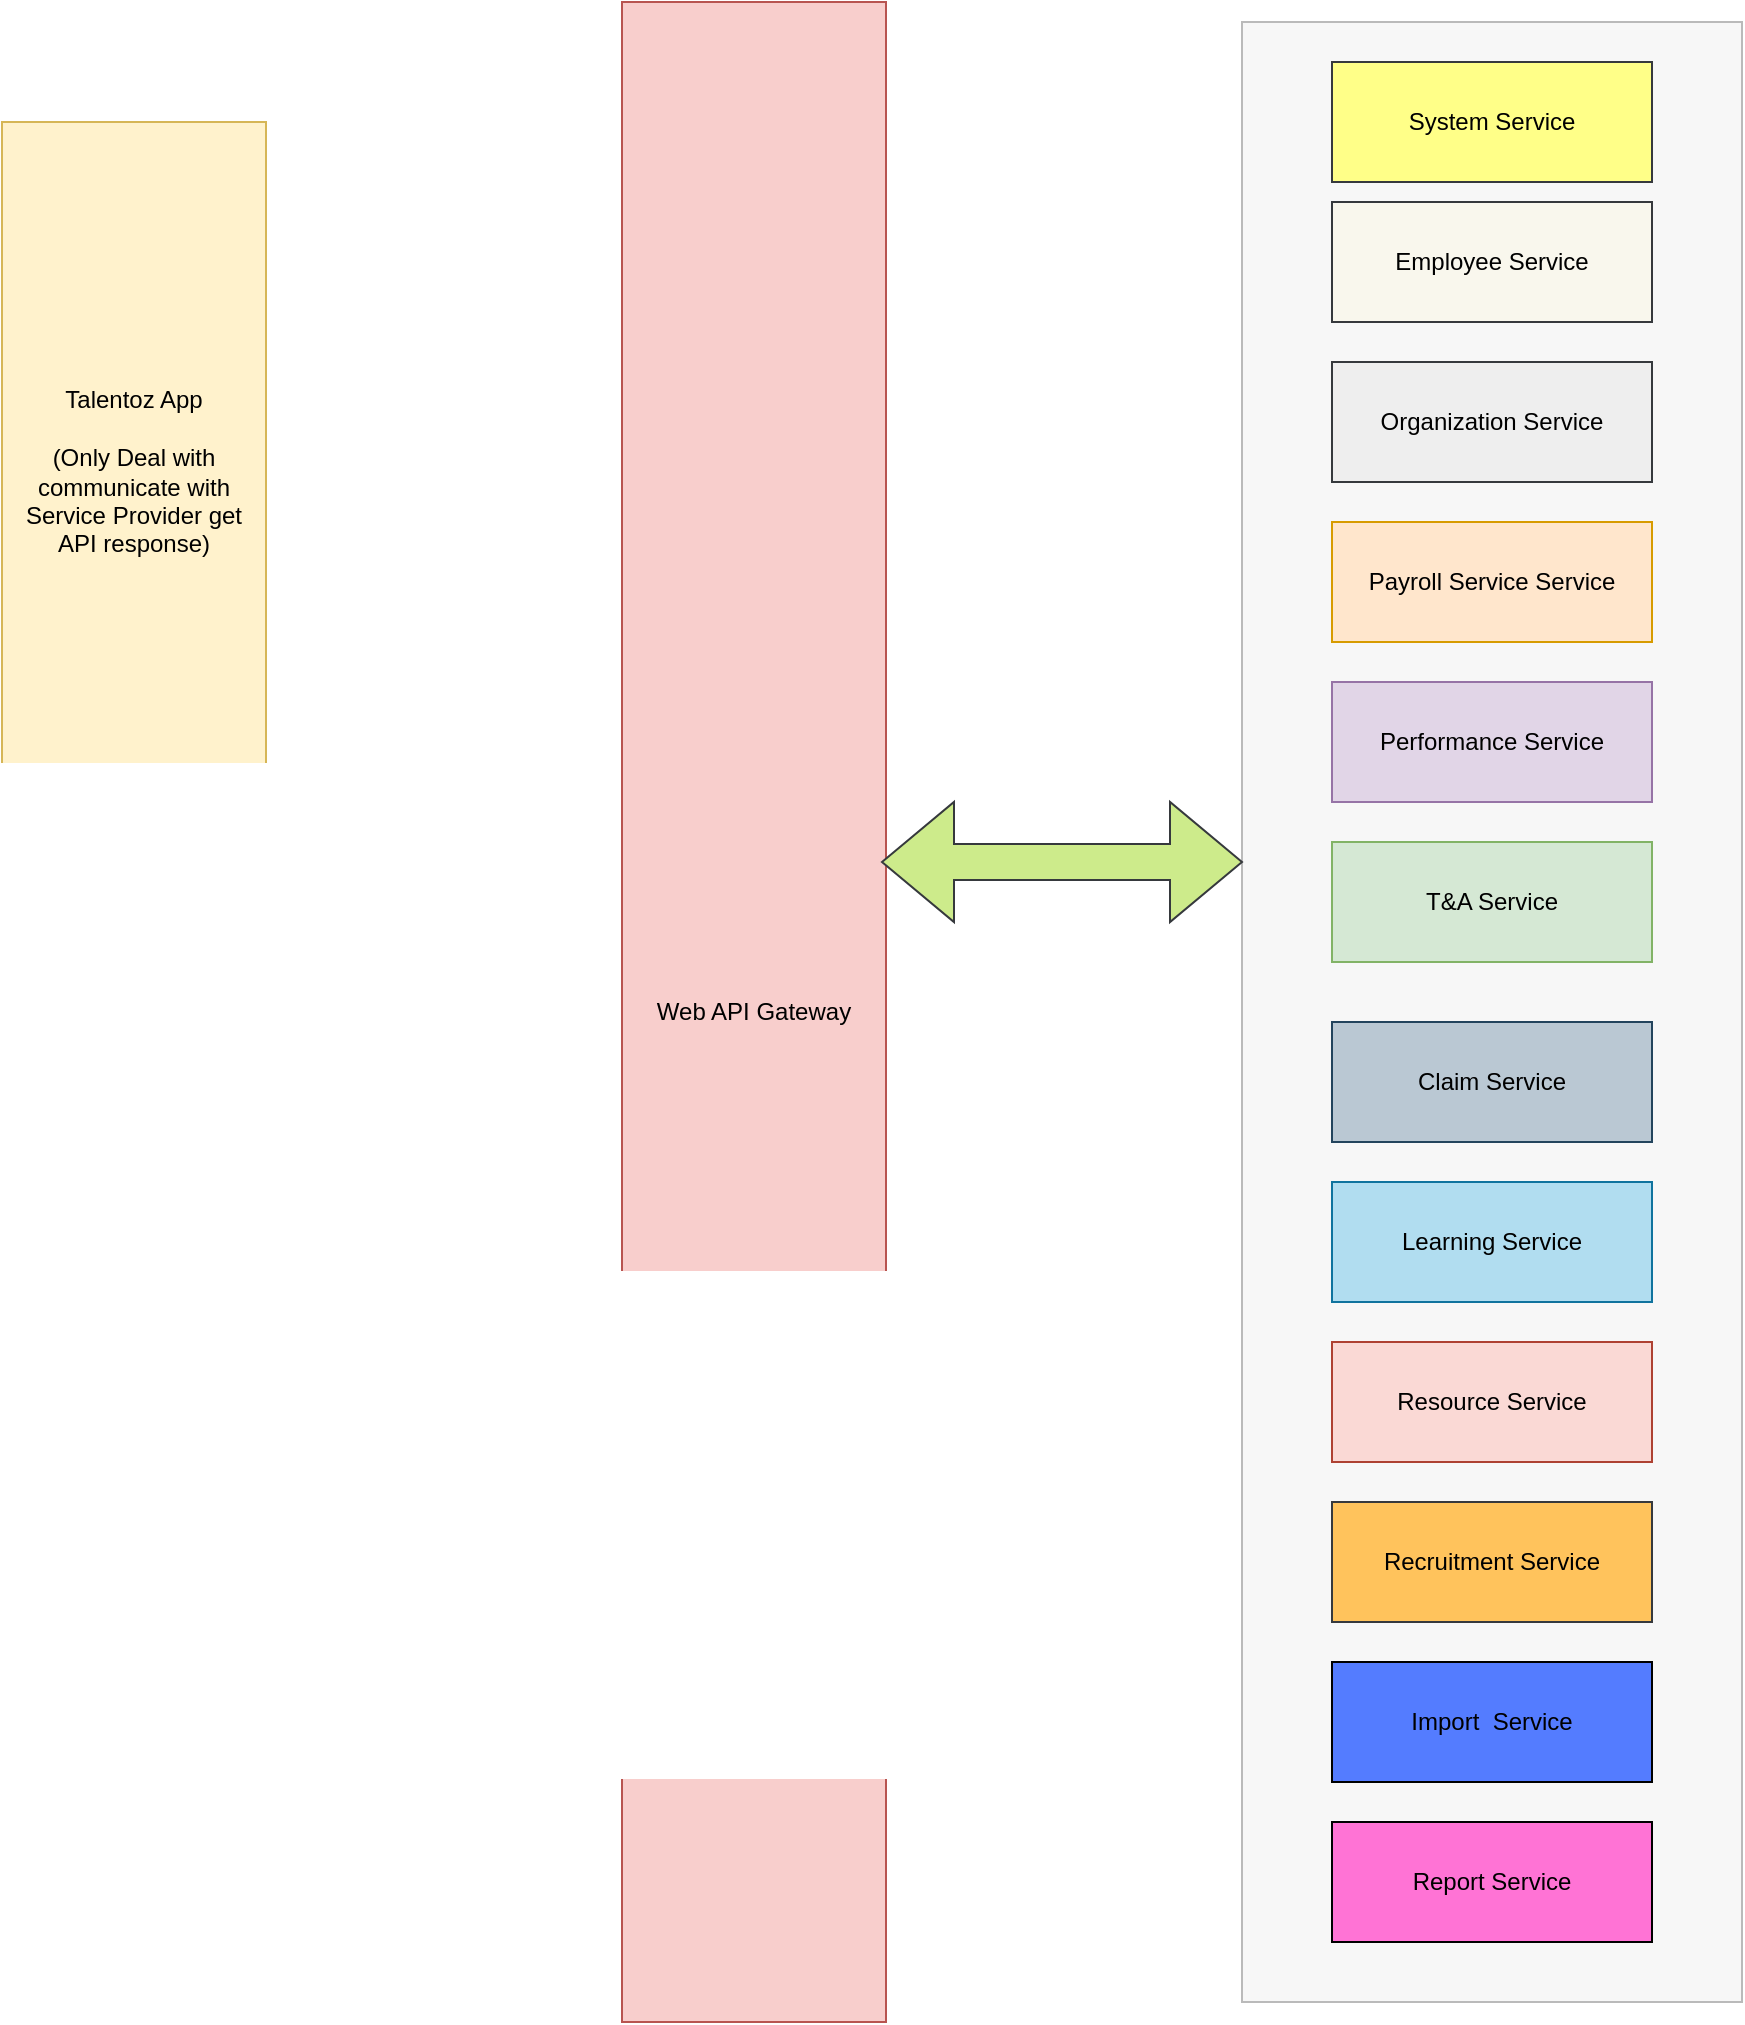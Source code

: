 <mxfile version="20.0.4" type="github">
  <diagram id="NsxCB-QqvoKfSkn2WVq3" name="Page-1">
    <mxGraphModel dx="1240" dy="691" grid="1" gridSize="10" guides="1" tooltips="1" connect="1" arrows="1" fold="1" page="1" pageScale="1" pageWidth="827" pageHeight="1169" math="0" shadow="0">
      <root>
        <mxCell id="0" />
        <mxCell id="1" parent="0" />
        <mxCell id="25oaMbJbK_RTb96W0AZA-1" value="Talentoz App&lt;br&gt;&lt;br&gt;(Only Deal with communicate with Service Provider get API response)" style="whiteSpace=wrap;html=1;fillColor=#fff2cc;strokeColor=#d6b656;" vertex="1" parent="1">
          <mxGeometry x="220" y="130" width="132" height="350" as="geometry" />
        </mxCell>
        <mxCell id="25oaMbJbK_RTb96W0AZA-2" value="Web API Gateway" style="whiteSpace=wrap;html=1;fillColor=#f8cecc;strokeColor=#b85450;" vertex="1" parent="1">
          <mxGeometry x="530" y="70" width="132" height="1010" as="geometry" />
        </mxCell>
        <mxCell id="25oaMbJbK_RTb96W0AZA-3" value="" style="whiteSpace=wrap;html=1;fillColor=#F7F7F7;strokeColor=#BABABA;fontColor=#333333;" vertex="1" parent="1">
          <mxGeometry x="840" y="80" width="250" height="990" as="geometry" />
        </mxCell>
        <mxCell id="25oaMbJbK_RTb96W0AZA-5" value="System Service" style="rounded=0;whiteSpace=wrap;html=1;fillColor=#ffff88;strokeColor=#36393d;" vertex="1" parent="1">
          <mxGeometry x="885" y="100" width="160" height="60" as="geometry" />
        </mxCell>
        <mxCell id="25oaMbJbK_RTb96W0AZA-6" value="Employee Service" style="rounded=0;whiteSpace=wrap;html=1;fillColor=#f9f7ed;strokeColor=#36393d;" vertex="1" parent="1">
          <mxGeometry x="885" y="170" width="160" height="60" as="geometry" />
        </mxCell>
        <mxCell id="25oaMbJbK_RTb96W0AZA-7" value="Organization Service" style="rounded=0;whiteSpace=wrap;html=1;fillColor=#eeeeee;strokeColor=#36393d;" vertex="1" parent="1">
          <mxGeometry x="885" y="250" width="160" height="60" as="geometry" />
        </mxCell>
        <mxCell id="25oaMbJbK_RTb96W0AZA-8" value="Payroll Service Service" style="rounded=0;whiteSpace=wrap;html=1;fillColor=#ffe6cc;strokeColor=#d79b00;" vertex="1" parent="1">
          <mxGeometry x="885" y="330" width="160" height="60" as="geometry" />
        </mxCell>
        <mxCell id="25oaMbJbK_RTb96W0AZA-9" value="Performance Service" style="rounded=0;whiteSpace=wrap;html=1;fillColor=#e1d5e7;strokeColor=#9673a6;" vertex="1" parent="1">
          <mxGeometry x="885" y="410" width="160" height="60" as="geometry" />
        </mxCell>
        <mxCell id="25oaMbJbK_RTb96W0AZA-10" value="T&amp;amp;A Service" style="rounded=0;whiteSpace=wrap;html=1;fillColor=#d5e8d4;strokeColor=#82b366;" vertex="1" parent="1">
          <mxGeometry x="885" y="490" width="160" height="60" as="geometry" />
        </mxCell>
        <mxCell id="25oaMbJbK_RTb96W0AZA-11" value="Claim Service" style="rounded=0;whiteSpace=wrap;html=1;fillColor=#bac8d3;strokeColor=#23445d;" vertex="1" parent="1">
          <mxGeometry x="885" y="580" width="160" height="60" as="geometry" />
        </mxCell>
        <mxCell id="25oaMbJbK_RTb96W0AZA-12" value="Learning Service" style="rounded=0;whiteSpace=wrap;html=1;fillColor=#b1ddf0;strokeColor=#10739e;" vertex="1" parent="1">
          <mxGeometry x="885" y="660" width="160" height="60" as="geometry" />
        </mxCell>
        <mxCell id="25oaMbJbK_RTb96W0AZA-13" value="Resource Service" style="rounded=0;whiteSpace=wrap;html=1;fillColor=#fad9d5;strokeColor=#ae4132;" vertex="1" parent="1">
          <mxGeometry x="885" y="740" width="160" height="60" as="geometry" />
        </mxCell>
        <mxCell id="25oaMbJbK_RTb96W0AZA-14" value="Recruitment Service" style="rounded=0;whiteSpace=wrap;html=1;fillColor=#FFC35C;strokeColor=#36393d;" vertex="1" parent="1">
          <mxGeometry x="885" y="820" width="160" height="60" as="geometry" />
        </mxCell>
        <mxCell id="25oaMbJbK_RTb96W0AZA-15" value="Import&amp;nbsp; Service" style="rounded=0;whiteSpace=wrap;html=1;fillColor=#547CFF;" vertex="1" parent="1">
          <mxGeometry x="885" y="900" width="160" height="60" as="geometry" />
        </mxCell>
        <mxCell id="25oaMbJbK_RTb96W0AZA-16" value="Report Service" style="rounded=0;whiteSpace=wrap;html=1;fillColor=#FF73D5;" vertex="1" parent="1">
          <mxGeometry x="885" y="980" width="160" height="60" as="geometry" />
        </mxCell>
        <mxCell id="25oaMbJbK_RTb96W0AZA-23" value="" style="shape=doubleArrow;whiteSpace=wrap;html=1;fillColor=#cdeb8b;strokeColor=#36393d;" vertex="1" parent="1">
          <mxGeometry x="660" y="470" width="180" height="60" as="geometry" />
        </mxCell>
      </root>
    </mxGraphModel>
  </diagram>
</mxfile>
